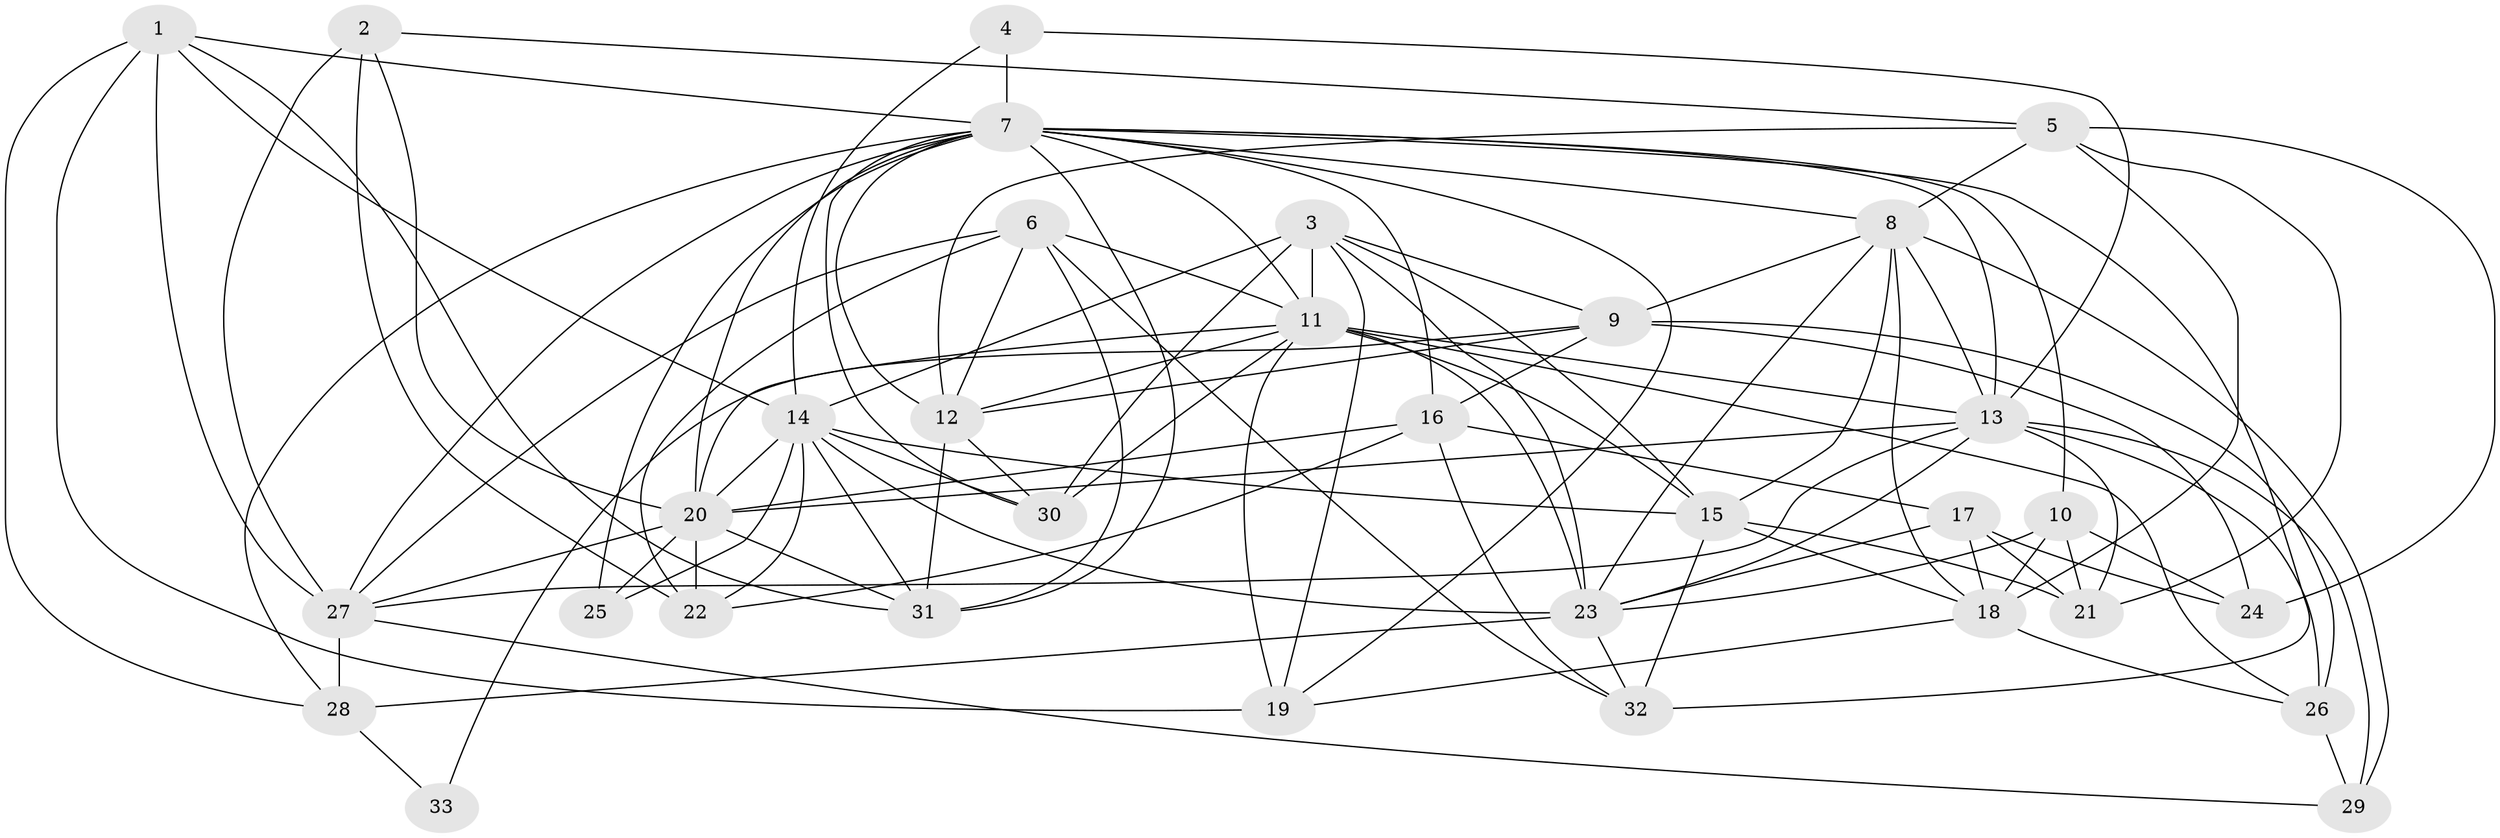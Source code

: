 // original degree distribution, {2: 0.125, 4: 0.3173076923076923, 3: 0.2403846153846154, 5: 0.19230769230769232, 6: 0.08653846153846154, 7: 0.028846153846153848, 8: 0.009615384615384616}
// Generated by graph-tools (version 1.1) at 2025/51/03/04/25 22:51:23]
// undirected, 33 vertices, 106 edges
graph export_dot {
  node [color=gray90,style=filled];
  1;
  2;
  3;
  4;
  5;
  6;
  7;
  8;
  9;
  10;
  11;
  12;
  13;
  14;
  15;
  16;
  17;
  18;
  19;
  20;
  21;
  22;
  23;
  24;
  25;
  26;
  27;
  28;
  29;
  30;
  31;
  32;
  33;
  1 -- 7 [weight=1.0];
  1 -- 14 [weight=1.0];
  1 -- 19 [weight=1.0];
  1 -- 27 [weight=1.0];
  1 -- 28 [weight=1.0];
  1 -- 31 [weight=1.0];
  2 -- 5 [weight=1.0];
  2 -- 20 [weight=1.0];
  2 -- 22 [weight=1.0];
  2 -- 27 [weight=1.0];
  3 -- 9 [weight=1.0];
  3 -- 11 [weight=1.0];
  3 -- 14 [weight=3.0];
  3 -- 15 [weight=1.0];
  3 -- 19 [weight=1.0];
  3 -- 23 [weight=1.0];
  3 -- 30 [weight=2.0];
  4 -- 7 [weight=3.0];
  4 -- 13 [weight=1.0];
  4 -- 14 [weight=1.0];
  5 -- 8 [weight=1.0];
  5 -- 12 [weight=2.0];
  5 -- 18 [weight=2.0];
  5 -- 21 [weight=1.0];
  5 -- 24 [weight=1.0];
  6 -- 11 [weight=1.0];
  6 -- 12 [weight=1.0];
  6 -- 22 [weight=1.0];
  6 -- 27 [weight=1.0];
  6 -- 31 [weight=1.0];
  6 -- 32 [weight=1.0];
  7 -- 8 [weight=1.0];
  7 -- 10 [weight=1.0];
  7 -- 11 [weight=3.0];
  7 -- 12 [weight=1.0];
  7 -- 13 [weight=1.0];
  7 -- 16 [weight=2.0];
  7 -- 19 [weight=1.0];
  7 -- 20 [weight=3.0];
  7 -- 25 [weight=2.0];
  7 -- 27 [weight=2.0];
  7 -- 28 [weight=1.0];
  7 -- 30 [weight=1.0];
  7 -- 31 [weight=1.0];
  7 -- 32 [weight=1.0];
  8 -- 9 [weight=1.0];
  8 -- 13 [weight=1.0];
  8 -- 15 [weight=1.0];
  8 -- 18 [weight=1.0];
  8 -- 23 [weight=1.0];
  8 -- 29 [weight=1.0];
  9 -- 12 [weight=1.0];
  9 -- 16 [weight=1.0];
  9 -- 24 [weight=1.0];
  9 -- 26 [weight=1.0];
  9 -- 33 [weight=1.0];
  10 -- 18 [weight=3.0];
  10 -- 21 [weight=2.0];
  10 -- 23 [weight=2.0];
  10 -- 24 [weight=1.0];
  11 -- 12 [weight=2.0];
  11 -- 13 [weight=2.0];
  11 -- 15 [weight=1.0];
  11 -- 19 [weight=1.0];
  11 -- 20 [weight=1.0];
  11 -- 23 [weight=3.0];
  11 -- 26 [weight=1.0];
  11 -- 30 [weight=1.0];
  12 -- 30 [weight=2.0];
  12 -- 31 [weight=1.0];
  13 -- 20 [weight=1.0];
  13 -- 21 [weight=1.0];
  13 -- 23 [weight=1.0];
  13 -- 26 [weight=1.0];
  13 -- 27 [weight=1.0];
  13 -- 29 [weight=1.0];
  14 -- 15 [weight=1.0];
  14 -- 20 [weight=1.0];
  14 -- 22 [weight=1.0];
  14 -- 23 [weight=2.0];
  14 -- 25 [weight=1.0];
  14 -- 30 [weight=2.0];
  14 -- 31 [weight=1.0];
  15 -- 18 [weight=1.0];
  15 -- 21 [weight=1.0];
  15 -- 32 [weight=2.0];
  16 -- 17 [weight=3.0];
  16 -- 20 [weight=1.0];
  16 -- 22 [weight=1.0];
  16 -- 32 [weight=1.0];
  17 -- 18 [weight=1.0];
  17 -- 21 [weight=1.0];
  17 -- 23 [weight=1.0];
  17 -- 24 [weight=1.0];
  18 -- 19 [weight=1.0];
  18 -- 26 [weight=1.0];
  20 -- 22 [weight=1.0];
  20 -- 25 [weight=1.0];
  20 -- 27 [weight=1.0];
  20 -- 31 [weight=1.0];
  23 -- 28 [weight=1.0];
  23 -- 32 [weight=1.0];
  26 -- 29 [weight=1.0];
  27 -- 28 [weight=2.0];
  27 -- 29 [weight=1.0];
  28 -- 33 [weight=1.0];
}
